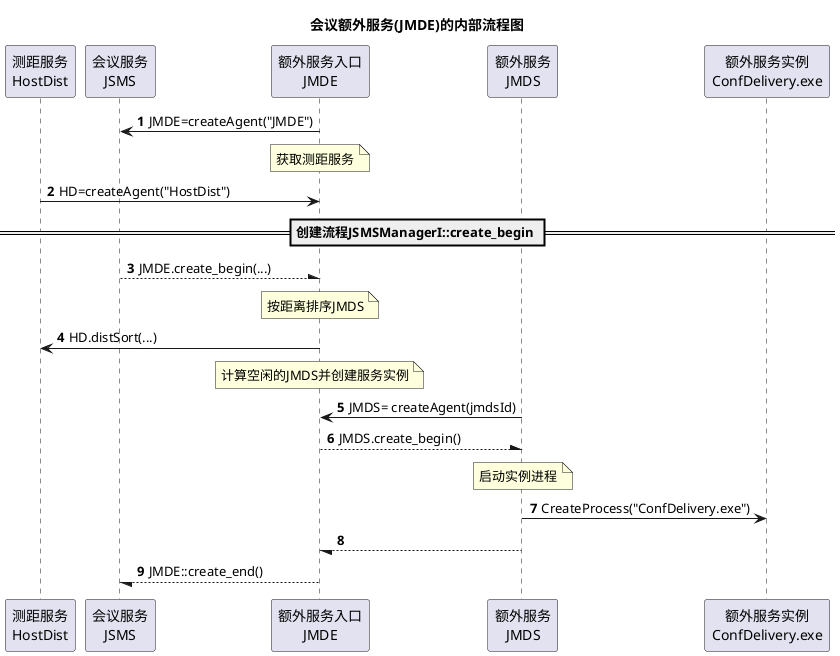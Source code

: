 @startuml
autonumber

'角色定义
participant "测距服务\nHostDist" as hd
participant "会议服务\nJSMS" as s
participant "额外服务入口\nJMDE" as e
participant "额外服务\nJMDS" as ds
participant "额外服务实例\nConfDelivery.exe" as c


title 会议额外服务(JMDE)的内部流程图
'流程图
s<-e: JMDE=createAgent("JMDE")
note over e: 获取测距服务
e<-hd:HD=createAgent("HostDist")


== 创建流程JSMSManagerI::create_begin ==
s--\e: JMDE.create_begin(...)
note over e: 按距离排序JMDS
e->hd:HD.distSort(...)
note over e: 计算空闲的JMDS并创建服务实例
e<-ds:JMDS= createAgent(jmdsId)
e--\ds:JMDS.create_begin()
note over ds: 启动实例进程
ds->c: CreateProcess("ConfDelivery.exe")
e\--ds:
s\--e: JMDE::create_end()

@enduml
